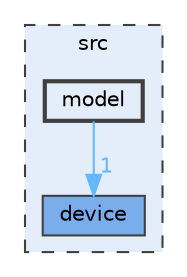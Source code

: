 digraph "src/model"
{
 // LATEX_PDF_SIZE
  bgcolor="transparent";
  edge [fontname=Helvetica,fontsize=10,labelfontname=Helvetica,labelfontsize=10];
  node [fontname=Helvetica,fontsize=10,shape=box,height=0.2,width=0.4];
  compound=true
  subgraph clusterdir_68267d1309a1af8e8297ef4c3efbcdba {
    graph [ bgcolor="#e4eefb", pencolor="grey25", label="src", fontname=Helvetica,fontsize=10 style="filled,dashed", URL="dir_68267d1309a1af8e8297ef4c3efbcdba.html",tooltip=""]
  dir_16dc92632bab467dc50b01bd02b3341a [label="device", fillcolor="#7aadec", color="grey25", style="filled", URL="dir_16dc92632bab467dc50b01bd02b3341a.html",tooltip=""];
  dir_5dd65160827af56e6353642206b80129 [label="model", fillcolor="#e4eefb", color="grey25", style="filled,bold", URL="dir_5dd65160827af56e6353642206b80129.html",tooltip=""];
  }
  dir_5dd65160827af56e6353642206b80129->dir_16dc92632bab467dc50b01bd02b3341a [headlabel="1", labeldistance=1.5 headhref="dir_000002_000000.html" href="dir_000002_000000.html" color="steelblue1" fontcolor="steelblue1"];
}
